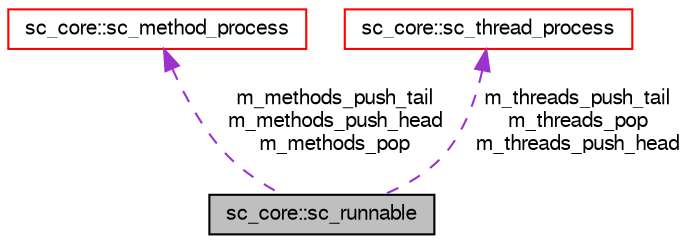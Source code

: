 digraph G
{
  edge [fontname="FreeSans",fontsize="10",labelfontname="FreeSans",labelfontsize="10"];
  node [fontname="FreeSans",fontsize="10",shape=record];
  Node1 [label="sc_core::sc_runnable",height=0.2,width=0.4,color="black", fillcolor="grey75", style="filled" fontcolor="black"];
  Node2 -> Node1 [dir=back,color="darkorchid3",fontsize="10",style="dashed",label="m_methods_push_tail\nm_methods_push_head\nm_methods_pop",fontname="FreeSans"];
  Node2 [label="sc_core::sc_method_process",height=0.2,width=0.4,color="red", fillcolor="white", style="filled",URL="$a00123.html"];
  Node3 -> Node1 [dir=back,color="darkorchid3",fontsize="10",style="dashed",label="m_threads_push_tail\nm_threads_pop\nm_threads_push_head",fontname="FreeSans"];
  Node3 [label="sc_core::sc_thread_process",height=0.2,width=0.4,color="red", fillcolor="white", style="filled",URL="$a00211.html"];
}
